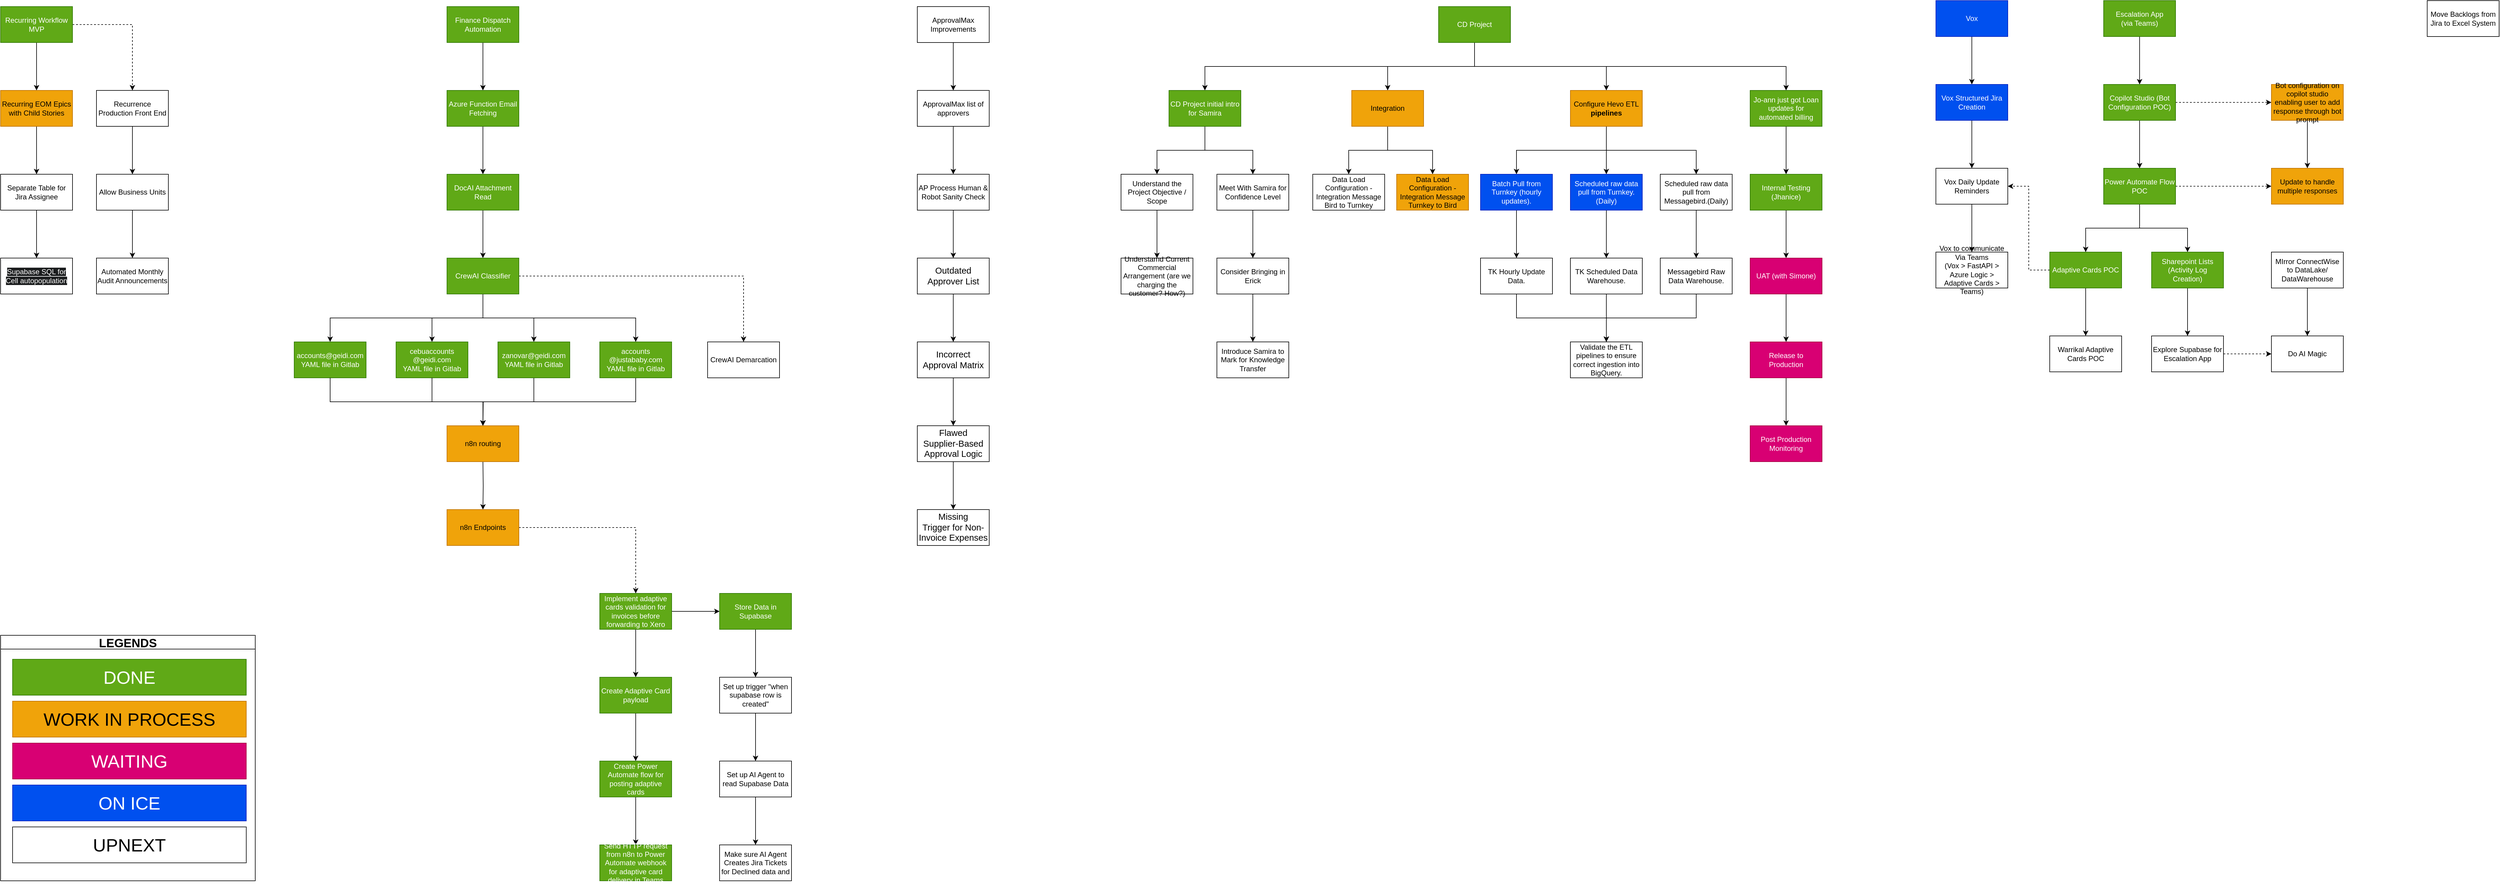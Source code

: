 <mxfile>
    <diagram name="Page-1" id="XuZoVNNHjQJzWPepiiGC">
        <mxGraphModel dx="18600" dy="5340" grid="1" gridSize="10" guides="1" tooltips="1" connect="1" arrows="1" fold="1" page="1" pageScale="1" pageWidth="850" pageHeight="1100" math="0" shadow="0">
            <root>
                <mxCell id="0"/>
                <mxCell id="1" parent="0"/>
                <mxCell id="2" value="" style="edgeStyle=orthogonalEdgeStyle;rounded=0;orthogonalLoop=1;jettySize=auto;html=1;" parent="1" source="3" target="11" edge="1">
                    <mxGeometry relative="1" as="geometry"/>
                </mxCell>
                <mxCell id="3" value="Recurrence Production Front End" style="whiteSpace=wrap;html=1;rounded=0;" parent="1" vertex="1">
                    <mxGeometry x="220" y="-890" width="120" height="60" as="geometry"/>
                </mxCell>
                <mxCell id="4" style="edgeStyle=orthogonalEdgeStyle;rounded=0;orthogonalLoop=1;jettySize=auto;html=1;exitX=0;exitY=0.5;exitDx=0;exitDy=0;entryX=1;entryY=0.5;entryDx=0;entryDy=0;dashed=1;" parent="1" source="6" target="29" edge="1">
                    <mxGeometry relative="1" as="geometry"/>
                </mxCell>
                <mxCell id="5" value="" style="edgeStyle=orthogonalEdgeStyle;rounded=0;orthogonalLoop=1;jettySize=auto;html=1;" parent="1" source="6" target="40" edge="1">
                    <mxGeometry relative="1" as="geometry"/>
                </mxCell>
                <mxCell id="6" value="Adaptive Cards POC" style="rounded=0;whiteSpace=wrap;html=1;fillColor=#60a917;fontColor=#ffffff;strokeColor=#2D7600;" parent="1" vertex="1">
                    <mxGeometry x="3480" y="-620" width="120" height="60" as="geometry"/>
                </mxCell>
                <mxCell id="7" value="" style="edgeStyle=orthogonalEdgeStyle;rounded=0;orthogonalLoop=1;jettySize=auto;html=1;" parent="1" source="8" target="19" edge="1">
                    <mxGeometry relative="1" as="geometry"/>
                </mxCell>
                <mxCell id="8" value="ApprovalMax Improvements" style="rounded=0;whiteSpace=wrap;html=1;" parent="1" vertex="1">
                    <mxGeometry x="1590" y="-1030" width="120" height="60" as="geometry"/>
                </mxCell>
                <mxCell id="9" value="Automated Monthly Audit Announcements" style="rounded=0;whiteSpace=wrap;html=1;" parent="1" vertex="1">
                    <mxGeometry x="220" y="-610" width="120" height="60" as="geometry"/>
                </mxCell>
                <mxCell id="10" style="edgeStyle=orthogonalEdgeStyle;rounded=0;orthogonalLoop=1;jettySize=auto;html=1;exitX=0.5;exitY=1;exitDx=0;exitDy=0;entryX=0.5;entryY=0;entryDx=0;entryDy=0;" parent="1" source="11" target="9" edge="1">
                    <mxGeometry relative="1" as="geometry"/>
                </mxCell>
                <mxCell id="11" value="Allow Business Units" style="rounded=0;whiteSpace=wrap;html=1;" parent="1" vertex="1">
                    <mxGeometry x="220" y="-750" width="120" height="60" as="geometry"/>
                </mxCell>
                <mxCell id="12" value="accounts@geidi.com YAML file in Gitlab" style="rounded=0;whiteSpace=wrap;html=1;fillColor=#60a917;fontColor=#ffffff;strokeColor=#2D7600;" parent="1" vertex="1">
                    <mxGeometry x="550" y="-470" width="120" height="60" as="geometry"/>
                </mxCell>
                <mxCell id="13" style="edgeStyle=orthogonalEdgeStyle;rounded=0;orthogonalLoop=1;jettySize=auto;html=1;entryX=0.5;entryY=0;entryDx=0;entryDy=0;" parent="1" source="14" target="91" edge="1">
                    <mxGeometry relative="1" as="geometry"/>
                </mxCell>
                <mxCell id="14" value="zanovar@geidi.com YAML file in Gitlab" style="whiteSpace=wrap;html=1;rounded=0;fillColor=#60a917;fontColor=#ffffff;strokeColor=#2D7600;" parent="1" vertex="1">
                    <mxGeometry x="890" y="-470" width="120" height="60" as="geometry"/>
                </mxCell>
                <UserObject label="&lt;div&gt;&lt;font color=&quot;#ffffff&quot;&gt;cebuaccounts&lt;/font&gt;&lt;/div&gt;&lt;div&gt;&lt;font color=&quot;#ffffff&quot;&gt;@geidi.com&lt;/font&gt;&lt;/div&gt;&lt;div&gt;&lt;font color=&quot;#ffffff&quot;&gt;YAML file in Gitlab&lt;/font&gt;&lt;/div&gt;" id="15">
                    <mxCell style="whiteSpace=wrap;html=1;rounded=0;fillColor=#60a917;fontColor=#ffffff;strokeColor=#2D7600;" parent="1" vertex="1">
                        <mxGeometry x="720" y="-470" width="120" height="60" as="geometry"/>
                    </mxCell>
                </UserObject>
                <mxCell id="16" style="edgeStyle=orthogonalEdgeStyle;rounded=0;orthogonalLoop=1;jettySize=auto;html=1;exitX=0.5;exitY=1;exitDx=0;exitDy=0;entryX=0.5;entryY=0;entryDx=0;entryDy=0;" parent="1" source="17" target="91" edge="1">
                    <mxGeometry relative="1" as="geometry"/>
                </mxCell>
                <mxCell id="17" value="accounts&lt;div&gt;@justababy.com YAML file in Gitlab&lt;/div&gt;" style="whiteSpace=wrap;html=1;rounded=0;fillColor=#60a917;fontColor=#ffffff;strokeColor=#2D7600;" parent="1" vertex="1">
                    <mxGeometry x="1060" y="-470" width="120" height="60" as="geometry"/>
                </mxCell>
                <mxCell id="18" value="" style="edgeStyle=orthogonalEdgeStyle;rounded=0;orthogonalLoop=1;jettySize=auto;html=1;" parent="1" source="19" target="21" edge="1">
                    <mxGeometry relative="1" as="geometry"/>
                </mxCell>
                <mxCell id="19" value="ApprovalMax list of approvers" style="whiteSpace=wrap;html=1;rounded=0;" parent="1" vertex="1">
                    <mxGeometry x="1590" y="-890" width="120" height="60" as="geometry"/>
                </mxCell>
                <mxCell id="20" value="" style="edgeStyle=orthogonalEdgeStyle;rounded=0;orthogonalLoop=1;jettySize=auto;html=1;" parent="1" source="21" target="64" edge="1">
                    <mxGeometry relative="1" as="geometry"/>
                </mxCell>
                <mxCell id="21" value="AP Process Human &amp;amp; Robot Sanity Check" style="whiteSpace=wrap;html=1;rounded=0;" parent="1" vertex="1">
                    <mxGeometry x="1590" y="-750" width="120" height="60" as="geometry"/>
                </mxCell>
                <mxCell id="22" value="" style="edgeStyle=orthogonalEdgeStyle;rounded=0;orthogonalLoop=1;jettySize=auto;html=1;" parent="1" source="23" target="129" edge="1">
                    <mxGeometry relative="1" as="geometry"/>
                </mxCell>
                <mxCell id="23" value="Escalation App&lt;br&gt;(via Teams)" style="rounded=0;whiteSpace=wrap;html=1;fillColor=#60a917;fontColor=#ffffff;strokeColor=#2D7600;" parent="1" vertex="1">
                    <mxGeometry x="3570" y="-1040" width="120" height="60" as="geometry"/>
                </mxCell>
                <mxCell id="24" value="" style="edgeStyle=orthogonalEdgeStyle;rounded=0;orthogonalLoop=1;jettySize=auto;html=1;" parent="1" source="25" target="27" edge="1">
                    <mxGeometry relative="1" as="geometry"/>
                </mxCell>
                <mxCell id="25" value="Vox" style="rounded=0;whiteSpace=wrap;html=1;fillColor=#0050ef;fontColor=#ffffff;strokeColor=#001DBC;" parent="1" vertex="1">
                    <mxGeometry x="3290" y="-1040" width="120" height="60" as="geometry"/>
                </mxCell>
                <mxCell id="26" value="" style="edgeStyle=orthogonalEdgeStyle;rounded=0;orthogonalLoop=1;jettySize=auto;html=1;" parent="1" source="27" target="29" edge="1">
                    <mxGeometry relative="1" as="geometry"/>
                </mxCell>
                <mxCell id="27" value="Vox Structured Jira Creation" style="whiteSpace=wrap;html=1;rounded=0;fillColor=#0050ef;fontColor=#ffffff;strokeColor=#001DBC;" parent="1" vertex="1">
                    <mxGeometry x="3290" y="-900" width="120" height="60" as="geometry"/>
                </mxCell>
                <mxCell id="28" value="" style="edgeStyle=orthogonalEdgeStyle;rounded=0;orthogonalLoop=1;jettySize=auto;html=1;" parent="1" source="29" target="39" edge="1">
                    <mxGeometry relative="1" as="geometry"/>
                </mxCell>
                <mxCell id="29" value="Vox Daily Update Reminders" style="whiteSpace=wrap;html=1;rounded=0;" parent="1" vertex="1">
                    <mxGeometry x="3290" y="-760" width="120" height="60" as="geometry"/>
                </mxCell>
                <mxCell id="30" style="edgeStyle=orthogonalEdgeStyle;rounded=0;orthogonalLoop=1;jettySize=auto;html=1;exitX=0.5;exitY=1;exitDx=0;exitDy=0;" parent="1" source="32" target="36" edge="1">
                    <mxGeometry relative="1" as="geometry"/>
                </mxCell>
                <mxCell id="31" style="edgeStyle=orthogonalEdgeStyle;rounded=0;orthogonalLoop=1;jettySize=auto;html=1;exitX=0.5;exitY=1;exitDx=0;exitDy=0;entryX=0.5;entryY=0;entryDx=0;entryDy=0;" parent="1" source="32" target="62" edge="1">
                    <mxGeometry relative="1" as="geometry"/>
                </mxCell>
                <mxCell id="32" value="CD Project initial intro for Samira" style="rounded=0;whiteSpace=wrap;html=1;fillColor=#60a917;fontColor=#ffffff;strokeColor=#2D7600;" parent="1" vertex="1">
                    <mxGeometry x="2010" y="-890" width="120" height="60" as="geometry"/>
                </mxCell>
                <mxCell id="33" value="Introduce Samira to Mark for Knowledge Transfer" style="whiteSpace=wrap;html=1;rounded=0;" parent="1" vertex="1">
                    <mxGeometry x="2090" y="-470" width="120" height="60" as="geometry"/>
                </mxCell>
                <mxCell id="34" value="Understamd Current Commercial Arrangement (are we charging the customer? How?)" style="whiteSpace=wrap;html=1;rounded=0;" parent="1" vertex="1">
                    <mxGeometry x="1930" y="-610" width="120" height="60" as="geometry"/>
                </mxCell>
                <mxCell id="35" value="" style="edgeStyle=orthogonalEdgeStyle;rounded=0;orthogonalLoop=1;jettySize=auto;html=1;" parent="1" source="36" target="38" edge="1">
                    <mxGeometry relative="1" as="geometry"/>
                </mxCell>
                <mxCell id="36" value="Meet With Samira for Confidence Level" style="whiteSpace=wrap;html=1;rounded=0;" parent="1" vertex="1">
                    <mxGeometry x="2090" y="-750" width="120" height="60" as="geometry"/>
                </mxCell>
                <mxCell id="37" style="edgeStyle=orthogonalEdgeStyle;rounded=0;orthogonalLoop=1;jettySize=auto;html=1;exitX=0.5;exitY=1;exitDx=0;exitDy=0;entryX=0.5;entryY=0;entryDx=0;entryDy=0;" parent="1" source="38" target="33" edge="1">
                    <mxGeometry relative="1" as="geometry">
                        <mxPoint x="2150" y="-520" as="targetPoint"/>
                    </mxGeometry>
                </mxCell>
                <mxCell id="38" value="Consider Bringing in Erick" style="whiteSpace=wrap;html=1;rounded=0;" parent="1" vertex="1">
                    <mxGeometry x="2090" y="-610" width="120" height="60" as="geometry"/>
                </mxCell>
                <mxCell id="39" value="Vox to communicate Via Teams&lt;br&gt;(Vox &amp;gt; FastAPI &amp;gt; Azure Logic &amp;gt; Adaptive Cards &amp;gt; Teams)" style="whiteSpace=wrap;html=1;rounded=0;" parent="1" vertex="1">
                    <mxGeometry x="3290" y="-620" width="120" height="60" as="geometry"/>
                </mxCell>
                <mxCell id="40" value="Warrikal Adaptive Cards POC" style="whiteSpace=wrap;html=1;rounded=0;" parent="1" vertex="1">
                    <mxGeometry x="3480" y="-480" width="120" height="60" as="geometry"/>
                </mxCell>
                <mxCell id="41" value="Move Backlogs from Jira to Excel System" style="rounded=0;whiteSpace=wrap;html=1;" parent="1" vertex="1">
                    <mxGeometry x="4110" y="-1040" width="120" height="60" as="geometry"/>
                </mxCell>
                <mxCell id="42" style="edgeStyle=orthogonalEdgeStyle;rounded=0;orthogonalLoop=1;jettySize=auto;html=1;exitX=1;exitY=0.5;exitDx=0;exitDy=0;entryX=0;entryY=0.5;entryDx=0;entryDy=0;dashed=1;" parent="1" source="43" target="46" edge="1">
                    <mxGeometry relative="1" as="geometry"/>
                </mxCell>
                <mxCell id="43" value="Explore Supabase for Escalation App" style="rounded=0;whiteSpace=wrap;html=1;" parent="1" vertex="1">
                    <mxGeometry x="3650" y="-480" width="120" height="60" as="geometry"/>
                </mxCell>
                <mxCell id="44" value="" style="edgeStyle=orthogonalEdgeStyle;rounded=0;orthogonalLoop=1;jettySize=auto;html=1;" parent="1" source="45" target="46" edge="1">
                    <mxGeometry relative="1" as="geometry"/>
                </mxCell>
                <mxCell id="45" value="MIrror ConnectWise to DataLake/ DataWarehouse" style="rounded=0;whiteSpace=wrap;html=1;" parent="1" vertex="1">
                    <mxGeometry x="3850" y="-620" width="120" height="60" as="geometry"/>
                </mxCell>
                <mxCell id="46" value="Do AI Magic" style="whiteSpace=wrap;html=1;rounded=0;" parent="1" vertex="1">
                    <mxGeometry x="3850" y="-480" width="120" height="60" as="geometry"/>
                </mxCell>
                <mxCell id="47" value="" style="edgeStyle=orthogonalEdgeStyle;rounded=0;orthogonalLoop=1;jettySize=auto;html=1;" parent="1" source="48" target="50" edge="1">
                    <mxGeometry relative="1" as="geometry"/>
                </mxCell>
                <mxCell id="48" value="Jo-ann just got Loan updates for automated billing" style="rounded=0;whiteSpace=wrap;html=1;fillColor=#60a917;fontColor=#ffffff;strokeColor=#2D7600;" parent="1" vertex="1">
                    <mxGeometry x="2980" y="-890" width="120" height="60" as="geometry"/>
                </mxCell>
                <mxCell id="49" value="" style="edgeStyle=orthogonalEdgeStyle;rounded=0;orthogonalLoop=1;jettySize=auto;html=1;" parent="1" source="50" target="52" edge="1">
                    <mxGeometry relative="1" as="geometry"/>
                </mxCell>
                <mxCell id="50" value="&lt;span data-teams=&quot;true&quot;&gt;Internal Testing (Jhanice)&lt;/span&gt;" style="whiteSpace=wrap;html=1;rounded=0;fillColor=#60a917;fontColor=#ffffff;strokeColor=#2D7600;" parent="1" vertex="1">
                    <mxGeometry x="2980" y="-750" width="120" height="60" as="geometry"/>
                </mxCell>
                <mxCell id="51" value="" style="edgeStyle=orthogonalEdgeStyle;rounded=0;orthogonalLoop=1;jettySize=auto;html=1;" parent="1" source="52" target="54" edge="1">
                    <mxGeometry relative="1" as="geometry"/>
                </mxCell>
                <mxCell id="52" value="UAT (with Simone)" style="whiteSpace=wrap;html=1;rounded=0;fillColor=#d80073;fontColor=#ffffff;strokeColor=#A50040;" parent="1" vertex="1">
                    <mxGeometry x="2980" y="-610" width="120" height="60" as="geometry"/>
                </mxCell>
                <mxCell id="53" value="" style="edgeStyle=orthogonalEdgeStyle;rounded=0;orthogonalLoop=1;jettySize=auto;html=1;" parent="1" source="54" target="55" edge="1">
                    <mxGeometry relative="1" as="geometry"/>
                </mxCell>
                <mxCell id="54" value="Release to Production" style="whiteSpace=wrap;html=1;rounded=0;fillColor=#d80073;fontColor=#ffffff;strokeColor=#A50040;" parent="1" vertex="1">
                    <mxGeometry x="2980" y="-470" width="120" height="60" as="geometry"/>
                </mxCell>
                <mxCell id="55" value="Post Production Monitoring" style="whiteSpace=wrap;html=1;rounded=0;fillColor=#d80073;fontColor=#ffffff;strokeColor=#A50040;" parent="1" vertex="1">
                    <mxGeometry x="2980" y="-330" width="120" height="60" as="geometry"/>
                </mxCell>
                <mxCell id="56" style="edgeStyle=orthogonalEdgeStyle;rounded=0;orthogonalLoop=1;jettySize=auto;html=1;exitX=0.5;exitY=1;exitDx=0;exitDy=0;entryX=0.5;entryY=0;entryDx=0;entryDy=0;" parent="1" source="60" target="32" edge="1">
                    <mxGeometry relative="1" as="geometry"/>
                </mxCell>
                <mxCell id="57" style="edgeStyle=orthogonalEdgeStyle;rounded=0;orthogonalLoop=1;jettySize=auto;html=1;exitX=0.5;exitY=1;exitDx=0;exitDy=0;" parent="1" source="60" target="48" edge="1">
                    <mxGeometry relative="1" as="geometry"/>
                </mxCell>
                <mxCell id="58" style="edgeStyle=orthogonalEdgeStyle;rounded=0;orthogonalLoop=1;jettySize=auto;html=1;exitX=0.5;exitY=1;exitDx=0;exitDy=0;entryX=0.5;entryY=0;entryDx=0;entryDy=0;" parent="1" source="60" target="99" edge="1">
                    <mxGeometry relative="1" as="geometry"/>
                </mxCell>
                <mxCell id="59" style="edgeStyle=orthogonalEdgeStyle;rounded=0;orthogonalLoop=1;jettySize=auto;html=1;exitX=0.5;exitY=1;exitDx=0;exitDy=0;entryX=0.5;entryY=0;entryDx=0;entryDy=0;" parent="1" source="60" target="113" edge="1">
                    <mxGeometry relative="1" as="geometry"/>
                </mxCell>
                <mxCell id="60" value="CD Project" style="rounded=0;whiteSpace=wrap;html=1;fillColor=#60a917;fontColor=#ffffff;strokeColor=#2D7600;" parent="1" vertex="1">
                    <mxGeometry x="2460" y="-1030" width="120" height="60" as="geometry"/>
                </mxCell>
                <mxCell id="61" style="edgeStyle=orthogonalEdgeStyle;rounded=0;orthogonalLoop=1;jettySize=auto;html=1;exitX=0.5;exitY=1;exitDx=0;exitDy=0;entryX=0.5;entryY=0;entryDx=0;entryDy=0;" parent="1" source="62" target="34" edge="1">
                    <mxGeometry relative="1" as="geometry"/>
                </mxCell>
                <mxCell id="62" value="Understand the Project Objective / Scope" style="rounded=0;whiteSpace=wrap;html=1;" parent="1" vertex="1">
                    <mxGeometry x="1930" y="-750" width="120" height="60" as="geometry"/>
                </mxCell>
                <mxCell id="63" value="" style="edgeStyle=orthogonalEdgeStyle;rounded=0;orthogonalLoop=1;jettySize=auto;html=1;" parent="1" source="64" target="74" edge="1">
                    <mxGeometry relative="1" as="geometry"/>
                </mxCell>
                <mxCell id="64" value="&lt;span style=&quot;font-size: 11pt; font-family: Calibri, sans-serif;&quot; lang=&quot;EN-AU&quot;&gt;Outdated&lt;br/&gt;Approver List&lt;/span&gt;" style="whiteSpace=wrap;html=1;rounded=0;" parent="1" vertex="1">
                    <mxGeometry x="1590" y="-610" width="120" height="60" as="geometry"/>
                </mxCell>
                <mxCell id="65" value="" style="edgeStyle=orthogonalEdgeStyle;rounded=0;orthogonalLoop=1;jettySize=auto;html=1;" parent="1" source="67" target="69" edge="1">
                    <mxGeometry relative="1" as="geometry"/>
                </mxCell>
                <mxCell id="66" style="edgeStyle=orthogonalEdgeStyle;rounded=0;orthogonalLoop=1;jettySize=auto;html=1;exitX=1;exitY=0.5;exitDx=0;exitDy=0;entryX=0.5;entryY=0;entryDx=0;entryDy=0;dashed=1;" parent="1" source="67" target="3" edge="1">
                    <mxGeometry relative="1" as="geometry"/>
                </mxCell>
                <mxCell id="67" value="Recurring Workflow MVP" style="rounded=0;whiteSpace=wrap;html=1;fillColor=#60a917;fontColor=#ffffff;strokeColor=#2D7600;" parent="1" vertex="1">
                    <mxGeometry x="60" y="-1030" width="120" height="60" as="geometry"/>
                </mxCell>
                <mxCell id="68" value="" style="edgeStyle=orthogonalEdgeStyle;rounded=0;orthogonalLoop=1;jettySize=auto;html=1;" parent="1" source="69" target="71" edge="1">
                    <mxGeometry relative="1" as="geometry"/>
                </mxCell>
                <mxCell id="69" value="Recurring EOM Epics with Child Stories" style="whiteSpace=wrap;html=1;rounded=0;fillColor=#f0a30a;fontColor=#000000;strokeColor=#BD7000;" parent="1" vertex="1">
                    <mxGeometry x="60" y="-890" width="120" height="60" as="geometry"/>
                </mxCell>
                <mxCell id="70" value="" style="edgeStyle=orthogonalEdgeStyle;rounded=0;orthogonalLoop=1;jettySize=auto;html=1;" parent="1" source="71" target="72" edge="1">
                    <mxGeometry relative="1" as="geometry"/>
                </mxCell>
                <mxCell id="71" value="Separate Table for Jira Assignee" style="whiteSpace=wrap;html=1;rounded=0;" parent="1" vertex="1">
                    <mxGeometry x="60" y="-750" width="120" height="60" as="geometry"/>
                </mxCell>
                <mxCell id="72" value="&lt;span style=&quot;float: none; display: inline !important; color: rgb(255, 255, 255); background-color: rgb(27, 29, 30);&quot;&gt;Supabase SQL for Cell autopopulation&lt;/span&gt;" style="whiteSpace=wrap;html=1;rounded=0;" parent="1" vertex="1">
                    <mxGeometry x="60" y="-610" width="120" height="60" as="geometry"/>
                </mxCell>
                <mxCell id="73" value="" style="edgeStyle=orthogonalEdgeStyle;rounded=0;orthogonalLoop=1;jettySize=auto;html=1;" parent="1" source="74" target="76" edge="1">
                    <mxGeometry relative="1" as="geometry"/>
                </mxCell>
                <mxCell id="74" value="&lt;span style=&quot;font-family: Calibri, sans-serif; font-size: 14.667px;&quot;&gt;Incorrect&lt;/span&gt;&lt;br style=&quot;font-family: Calibri, sans-serif; font-size: 14.667px;&quot;&gt;&lt;span style=&quot;font-family: Calibri, sans-serif; font-size: 14.667px;&quot;&gt;Approval Matrix&lt;/span&gt;" style="whiteSpace=wrap;html=1;rounded=0;" parent="1" vertex="1">
                    <mxGeometry x="1590" y="-470" width="120" height="60" as="geometry"/>
                </mxCell>
                <mxCell id="75" value="" style="edgeStyle=orthogonalEdgeStyle;rounded=0;orthogonalLoop=1;jettySize=auto;html=1;" parent="1" source="76" target="77" edge="1">
                    <mxGeometry relative="1" as="geometry"/>
                </mxCell>
                <mxCell id="76" value="&lt;span style=&quot;font-family: Calibri, sans-serif; font-size: 14.667px;&quot;&gt;Flawed&lt;/span&gt;&lt;br style=&quot;font-family: Calibri, sans-serif; font-size: 14.667px;&quot;&gt;&lt;span style=&quot;font-family: Calibri, sans-serif; font-size: 14.667px;&quot;&gt;Supplier-Based Approval Logic&lt;/span&gt;" style="whiteSpace=wrap;html=1;rounded=0;" parent="1" vertex="1">
                    <mxGeometry x="1590" y="-330" width="120" height="60" as="geometry"/>
                </mxCell>
                <mxCell id="77" value="&lt;span style=&quot;font-family: Calibri, sans-serif; font-size: 14.667px;&quot;&gt;Missing&lt;/span&gt;&lt;br style=&quot;font-family: Calibri, sans-serif; font-size: 14.667px;&quot;&gt;&lt;span style=&quot;font-family: Calibri, sans-serif; font-size: 14.667px;&quot;&gt;Trigger for Non-Invoice Expenses&lt;/span&gt;" style="whiteSpace=wrap;html=1;rounded=0;" parent="1" vertex="1">
                    <mxGeometry x="1590" y="-190" width="120" height="60" as="geometry"/>
                </mxCell>
                <mxCell id="78" value="" style="edgeStyle=orthogonalEdgeStyle;rounded=0;orthogonalLoop=1;jettySize=auto;html=1;" parent="1" source="79" target="81" edge="1">
                    <mxGeometry relative="1" as="geometry"/>
                </mxCell>
                <mxCell id="79" value="Finance Dispatch Automation" style="rounded=0;whiteSpace=wrap;html=1;fillColor=#60a917;fontColor=#ffffff;strokeColor=#2D7600;" parent="1" vertex="1">
                    <mxGeometry x="805" y="-1030" width="120" height="60" as="geometry"/>
                </mxCell>
                <mxCell id="80" value="" style="edgeStyle=orthogonalEdgeStyle;rounded=0;orthogonalLoop=1;jettySize=auto;html=1;" parent="1" source="81" target="83" edge="1">
                    <mxGeometry relative="1" as="geometry"/>
                </mxCell>
                <mxCell id="81" value="Azure Function Email Fetching" style="rounded=0;whiteSpace=wrap;html=1;fillColor=#60a917;fontColor=#ffffff;strokeColor=#2D7600;" parent="1" vertex="1">
                    <mxGeometry x="805" y="-890" width="120" height="60" as="geometry"/>
                </mxCell>
                <mxCell id="82" value="" style="edgeStyle=orthogonalEdgeStyle;rounded=0;orthogonalLoop=1;jettySize=auto;html=1;" parent="1" source="83" target="89" edge="1">
                    <mxGeometry relative="1" as="geometry"/>
                </mxCell>
                <mxCell id="83" value="DocAI Attachment Read" style="whiteSpace=wrap;html=1;rounded=0;fillColor=#60a917;fontColor=#ffffff;strokeColor=#2D7600;" parent="1" vertex="1">
                    <mxGeometry x="805" y="-750" width="120" height="60" as="geometry"/>
                </mxCell>
                <mxCell id="84" style="edgeStyle=orthogonalEdgeStyle;rounded=0;orthogonalLoop=1;jettySize=auto;html=1;exitX=0.5;exitY=1;exitDx=0;exitDy=0;entryX=0.5;entryY=0;entryDx=0;entryDy=0;" parent="1" source="89" target="12" edge="1">
                    <mxGeometry relative="1" as="geometry"/>
                </mxCell>
                <mxCell id="85" style="edgeStyle=orthogonalEdgeStyle;rounded=0;orthogonalLoop=1;jettySize=auto;html=1;exitX=0.5;exitY=1;exitDx=0;exitDy=0;" parent="1" source="89" target="15" edge="1">
                    <mxGeometry relative="1" as="geometry"/>
                </mxCell>
                <mxCell id="86" style="edgeStyle=orthogonalEdgeStyle;rounded=0;orthogonalLoop=1;jettySize=auto;html=1;exitX=0.5;exitY=1;exitDx=0;exitDy=0;" parent="1" source="89" target="14" edge="1">
                    <mxGeometry relative="1" as="geometry"/>
                </mxCell>
                <mxCell id="87" style="edgeStyle=orthogonalEdgeStyle;rounded=0;orthogonalLoop=1;jettySize=auto;html=1;exitX=0.5;exitY=1;exitDx=0;exitDy=0;" parent="1" source="89" target="17" edge="1">
                    <mxGeometry relative="1" as="geometry"/>
                </mxCell>
                <mxCell id="88" value="" style="edgeStyle=orthogonalEdgeStyle;rounded=0;orthogonalLoop=1;jettySize=auto;html=1;dashed=1;" parent="1" source="89" target="96" edge="1">
                    <mxGeometry relative="1" as="geometry"/>
                </mxCell>
                <mxCell id="89" value="CrewAI Classifier" style="whiteSpace=wrap;html=1;rounded=0;fillColor=#60a917;fontColor=#ffffff;strokeColor=#2D7600;" parent="1" vertex="1">
                    <mxGeometry x="805" y="-610" width="120" height="60" as="geometry"/>
                </mxCell>
                <mxCell id="90" value="" style="edgeStyle=orthogonalEdgeStyle;rounded=0;orthogonalLoop=1;jettySize=auto;html=1;" parent="1" target="95" edge="1">
                    <mxGeometry relative="1" as="geometry">
                        <mxPoint x="865" y="-270" as="sourcePoint"/>
                    </mxGeometry>
                </mxCell>
                <mxCell id="91" value="n8n routing" style="whiteSpace=wrap;html=1;rounded=0;fillColor=#f0a30a;fontColor=#000000;strokeColor=#BD7000;" parent="1" vertex="1">
                    <mxGeometry x="805" y="-330" width="120" height="60" as="geometry"/>
                </mxCell>
                <mxCell id="92" style="edgeStyle=orthogonalEdgeStyle;rounded=0;orthogonalLoop=1;jettySize=auto;html=1;exitX=0.5;exitY=1;exitDx=0;exitDy=0;" parent="1" source="12" edge="1">
                    <mxGeometry relative="1" as="geometry">
                        <mxPoint x="865" y="-330" as="targetPoint"/>
                    </mxGeometry>
                </mxCell>
                <mxCell id="93" style="edgeStyle=orthogonalEdgeStyle;rounded=0;orthogonalLoop=1;jettySize=auto;html=1;exitX=0.5;exitY=1;exitDx=0;exitDy=0;entryX=0.5;entryY=0;entryDx=0;entryDy=0;" parent="1" source="15" target="91" edge="1">
                    <mxGeometry relative="1" as="geometry"/>
                </mxCell>
                <mxCell id="94" style="edgeStyle=orthogonalEdgeStyle;rounded=0;orthogonalLoop=1;jettySize=auto;html=1;exitX=1;exitY=0.5;exitDx=0;exitDy=0;dashed=1;entryX=0.5;entryY=0;entryDx=0;entryDy=0;" parent="1" source="95" target="107" edge="1">
                    <mxGeometry relative="1" as="geometry">
                        <mxPoint x="1200" y="-90" as="targetPoint"/>
                    </mxGeometry>
                </mxCell>
                <mxCell id="95" value="n8n Endpoints" style="whiteSpace=wrap;html=1;rounded=0;fillColor=#f0a30a;fontColor=#000000;strokeColor=#BD7000;" parent="1" vertex="1">
                    <mxGeometry x="805" y="-190" width="120" height="60" as="geometry"/>
                </mxCell>
                <mxCell id="96" value="CrewAI Demarcation" style="whiteSpace=wrap;html=1;rounded=0;" parent="1" vertex="1">
                    <mxGeometry x="1240" y="-470" width="120" height="60" as="geometry"/>
                </mxCell>
                <mxCell id="97" value="" style="edgeStyle=orthogonalEdgeStyle;rounded=0;orthogonalLoop=1;jettySize=auto;html=1;" parent="1" source="99" target="108" edge="1">
                    <mxGeometry relative="1" as="geometry"/>
                </mxCell>
                <mxCell id="98" style="edgeStyle=orthogonalEdgeStyle;rounded=0;orthogonalLoop=1;jettySize=auto;html=1;exitX=0.5;exitY=1;exitDx=0;exitDy=0;entryX=0.5;entryY=0;entryDx=0;entryDy=0;" parent="1" source="99" target="109" edge="1">
                    <mxGeometry relative="1" as="geometry"/>
                </mxCell>
                <mxCell id="99" value="Integration" style="rounded=0;whiteSpace=wrap;html=1;fillColor=#f0a30a;fontColor=#000000;strokeColor=#BD7000;" parent="1" vertex="1">
                    <mxGeometry x="2315" y="-890" width="120" height="60" as="geometry"/>
                </mxCell>
                <mxCell id="100" value="" style="edgeStyle=orthogonalEdgeStyle;rounded=0;orthogonalLoop=1;jettySize=auto;html=1;" parent="1" source="101" target="103" edge="1">
                    <mxGeometry relative="1" as="geometry"/>
                </mxCell>
                <mxCell id="101" value="Create Adaptive Card payload" style="rounded=0;whiteSpace=wrap;html=1;fillColor=#60a917;fontColor=#ffffff;strokeColor=#2D7600;" parent="1" vertex="1">
                    <mxGeometry x="1060" y="90" width="120" height="60" as="geometry"/>
                </mxCell>
                <mxCell id="102" value="" style="edgeStyle=orthogonalEdgeStyle;rounded=0;orthogonalLoop=1;jettySize=auto;html=1;" parent="1" source="103" target="104" edge="1">
                    <mxGeometry relative="1" as="geometry"/>
                </mxCell>
                <mxCell id="103" value="Create Power Automate flow for posting adaptive cards" style="whiteSpace=wrap;html=1;rounded=0;fillColor=#60a917;fontColor=#ffffff;strokeColor=#2D7600;" parent="1" vertex="1">
                    <mxGeometry x="1060" y="230" width="120" height="60" as="geometry"/>
                </mxCell>
                <mxCell id="104" value="Send HTTP request from n8n to Power Automate webhook for adaptive card delivery in Teams" style="whiteSpace=wrap;html=1;rounded=0;fillColor=#60a917;fontColor=#ffffff;strokeColor=#2D7600;" parent="1" vertex="1">
                    <mxGeometry x="1060" y="370" width="120" height="60" as="geometry"/>
                </mxCell>
                <mxCell id="105" value="" style="edgeStyle=orthogonalEdgeStyle;rounded=0;orthogonalLoop=1;jettySize=auto;html=1;" parent="1" source="107" target="101" edge="1">
                    <mxGeometry relative="1" as="geometry"/>
                </mxCell>
                <mxCell id="106" value="" style="edgeStyle=orthogonalEdgeStyle;rounded=0;orthogonalLoop=1;jettySize=auto;html=1;" parent="1" source="107" target="146" edge="1">
                    <mxGeometry relative="1" as="geometry"/>
                </mxCell>
                <mxCell id="107" value="Implement adaptive cards validation for invoices before forwarding to Xero" style="whiteSpace=wrap;html=1;rounded=0;fillColor=#60a917;fontColor=#ffffff;strokeColor=#2D7600;" parent="1" vertex="1">
                    <mxGeometry x="1060" y="-50" width="120" height="60" as="geometry"/>
                </mxCell>
                <mxCell id="108" value="&lt;div&gt;Data Load Configuration - Integration Message Bird to Turnkey&lt;/div&gt;" style="whiteSpace=wrap;html=1;rounded=0;" parent="1" vertex="1">
                    <mxGeometry x="2250" y="-750" width="120" height="60" as="geometry"/>
                </mxCell>
                <mxCell id="109" value="&lt;span data-teams=&quot;true&quot;&gt;Data Load Configuration - Integration Message Turnkey to Bird&lt;/span&gt;" style="rounded=0;whiteSpace=wrap;html=1;fillColor=#f0a30a;fontColor=#000000;strokeColor=#BD7000;" parent="1" vertex="1">
                    <mxGeometry x="2390" y="-750" width="120" height="60" as="geometry"/>
                </mxCell>
                <mxCell id="110" style="edgeStyle=orthogonalEdgeStyle;rounded=0;orthogonalLoop=1;jettySize=auto;html=1;exitX=0.5;exitY=1;exitDx=0;exitDy=0;entryX=0.5;entryY=0;entryDx=0;entryDy=0;" parent="1" source="113" target="115" edge="1">
                    <mxGeometry relative="1" as="geometry"/>
                </mxCell>
                <mxCell id="111" style="edgeStyle=orthogonalEdgeStyle;rounded=0;orthogonalLoop=1;jettySize=auto;html=1;exitX=0.5;exitY=1;exitDx=0;exitDy=0;entryX=0.5;entryY=0;entryDx=0;entryDy=0;" parent="1" source="113" target="117" edge="1">
                    <mxGeometry relative="1" as="geometry"/>
                </mxCell>
                <mxCell id="112" style="edgeStyle=orthogonalEdgeStyle;rounded=0;orthogonalLoop=1;jettySize=auto;html=1;exitX=0.5;exitY=1;exitDx=0;exitDy=0;entryX=0.5;entryY=0;entryDx=0;entryDy=0;" parent="1" source="113" target="119" edge="1">
                    <mxGeometry relative="1" as="geometry"/>
                </mxCell>
                <mxCell id="113" value="&lt;span data-teams=&quot;true&quot;&gt;&lt;span style=&quot;font-size: inherit;&quot;&gt;Configure Hevo ETL&lt;/span&gt;&lt;strong&gt; pipelines&lt;/strong&gt;&lt;/span&gt;" style="rounded=0;whiteSpace=wrap;html=1;fillColor=#f0a30a;fontColor=#000000;strokeColor=#BD7000;" parent="1" vertex="1">
                    <mxGeometry x="2680" y="-890" width="120" height="60" as="geometry"/>
                </mxCell>
                <mxCell id="114" value="" style="edgeStyle=orthogonalEdgeStyle;rounded=0;orthogonalLoop=1;jettySize=auto;html=1;" parent="1" source="115" target="121" edge="1">
                    <mxGeometry relative="1" as="geometry"/>
                </mxCell>
                <mxCell id="115" value="&lt;span data-teams=&quot;true&quot;&gt;&lt;table&gt;&lt;tbody&gt;&lt;tr&gt;&lt;td&gt;Batch Pull from Turnkey (hourly updates).&lt;/td&gt;&lt;/tr&gt;&lt;/tbody&gt;&lt;/table&gt;&lt;/span&gt;" style="rounded=0;whiteSpace=wrap;html=1;fillColor=#0050ef;strokeColor=#001DBC;fontColor=#ffffff;" parent="1" vertex="1">
                    <mxGeometry x="2530" y="-750" width="120" height="60" as="geometry"/>
                </mxCell>
                <mxCell id="116" value="" style="edgeStyle=orthogonalEdgeStyle;rounded=0;orthogonalLoop=1;jettySize=auto;html=1;" parent="1" source="117" target="123" edge="1">
                    <mxGeometry relative="1" as="geometry"/>
                </mxCell>
                <mxCell id="117" value="&lt;span data-teams=&quot;true&quot;&gt;Scheduled raw data pull from Turnkey.(Daily)&lt;/span&gt;" style="rounded=0;whiteSpace=wrap;html=1;fillColor=#0050ef;fontColor=#ffffff;strokeColor=#001DBC;" parent="1" vertex="1">
                    <mxGeometry x="2680" y="-750" width="120" height="60" as="geometry"/>
                </mxCell>
                <mxCell id="118" value="" style="edgeStyle=orthogonalEdgeStyle;rounded=0;orthogonalLoop=1;jettySize=auto;html=1;" parent="1" source="119" target="125" edge="1">
                    <mxGeometry relative="1" as="geometry"/>
                </mxCell>
                <mxCell id="119" value="&lt;span data-teams=&quot;true&quot;&gt;&lt;table&gt;&lt;tbody&gt;&lt;tr&gt;&lt;td&gt;Scheduled raw data pull from Messagebird.(Daily)&lt;/td&gt;&lt;/tr&gt;&lt;/tbody&gt;&lt;/table&gt;&lt;/span&gt;" style="rounded=0;whiteSpace=wrap;html=1;" parent="1" vertex="1">
                    <mxGeometry x="2830" y="-750" width="120" height="60" as="geometry"/>
                </mxCell>
                <mxCell id="120" style="edgeStyle=orthogonalEdgeStyle;rounded=0;orthogonalLoop=1;jettySize=auto;html=1;exitX=0.5;exitY=1;exitDx=0;exitDy=0;entryX=0.5;entryY=0;entryDx=0;entryDy=0;" parent="1" source="121" target="126" edge="1">
                    <mxGeometry relative="1" as="geometry"/>
                </mxCell>
                <mxCell id="121" value="&lt;span data-teams=&quot;true&quot;&gt;&lt;table&gt;&lt;tbody&gt;&lt;tr&gt;&lt;td&gt;TK Hourly Update Data.&lt;/td&gt;&lt;/tr&gt;&lt;/tbody&gt;&lt;/table&gt;&lt;/span&gt;" style="whiteSpace=wrap;html=1;rounded=0;" parent="1" vertex="1">
                    <mxGeometry x="2530" y="-610" width="120" height="60" as="geometry"/>
                </mxCell>
                <mxCell id="122" style="edgeStyle=orthogonalEdgeStyle;rounded=0;orthogonalLoop=1;jettySize=auto;html=1;exitX=0.5;exitY=1;exitDx=0;exitDy=0;entryX=0.5;entryY=0;entryDx=0;entryDy=0;" parent="1" source="123" target="126" edge="1">
                    <mxGeometry relative="1" as="geometry"/>
                </mxCell>
                <mxCell id="123" value="&lt;span data-teams=&quot;true&quot;&gt;TK Scheduled Data Warehouse.&lt;/span&gt;" style="whiteSpace=wrap;html=1;rounded=0;" parent="1" vertex="1">
                    <mxGeometry x="2680" y="-610" width="120" height="60" as="geometry"/>
                </mxCell>
                <mxCell id="124" style="edgeStyle=orthogonalEdgeStyle;rounded=0;orthogonalLoop=1;jettySize=auto;html=1;exitX=0.5;exitY=1;exitDx=0;exitDy=0;entryX=0.5;entryY=0;entryDx=0;entryDy=0;" parent="1" source="125" target="126" edge="1">
                    <mxGeometry relative="1" as="geometry"/>
                </mxCell>
                <mxCell id="125" value="&lt;span data-teams=&quot;true&quot;&gt;&lt;table&gt;&lt;tbody&gt;&lt;tr&gt;&lt;td&gt;Messagebird Raw Data Warehouse.&lt;/td&gt;&lt;/tr&gt;&lt;/tbody&gt;&lt;/table&gt;&lt;/span&gt;" style="whiteSpace=wrap;html=1;rounded=0;" parent="1" vertex="1">
                    <mxGeometry x="2830" y="-610" width="120" height="60" as="geometry"/>
                </mxCell>
                <mxCell id="126" value="&lt;span data-teams=&quot;true&quot;&gt;Validate the ETL pipelines to ensure correct ingestion into BigQuery.&lt;/span&gt;" style="rounded=0;whiteSpace=wrap;html=1;" parent="1" vertex="1">
                    <mxGeometry x="2680" y="-470" width="120" height="60" as="geometry"/>
                </mxCell>
                <mxCell id="127" value="" style="edgeStyle=orthogonalEdgeStyle;rounded=0;orthogonalLoop=1;jettySize=auto;html=1;" parent="1" source="129" target="133" edge="1">
                    <mxGeometry relative="1" as="geometry"/>
                </mxCell>
                <mxCell id="128" style="edgeStyle=orthogonalEdgeStyle;rounded=0;orthogonalLoop=1;jettySize=auto;html=1;exitX=1;exitY=0.5;exitDx=0;exitDy=0;entryX=0;entryY=0.5;entryDx=0;entryDy=0;dashed=1;" parent="1" source="129" target="137" edge="1">
                    <mxGeometry relative="1" as="geometry"/>
                </mxCell>
                <mxCell id="129" value="Copilot Studio (Bot Configuration POC)" style="whiteSpace=wrap;html=1;fillColor=#60a917;strokeColor=#2D7600;fontColor=#ffffff;rounded=0;" parent="1" vertex="1">
                    <mxGeometry x="3570" y="-900" width="120" height="60" as="geometry"/>
                </mxCell>
                <mxCell id="130" value="" style="edgeStyle=orthogonalEdgeStyle;rounded=0;orthogonalLoop=1;jettySize=auto;html=1;" parent="1" source="133" target="6" edge="1">
                    <mxGeometry relative="1" as="geometry"/>
                </mxCell>
                <mxCell id="131" style="edgeStyle=orthogonalEdgeStyle;rounded=0;orthogonalLoop=1;jettySize=auto;html=1;exitX=0.5;exitY=1;exitDx=0;exitDy=0;entryX=0.5;entryY=0;entryDx=0;entryDy=0;" parent="1" source="133" target="135" edge="1">
                    <mxGeometry relative="1" as="geometry"/>
                </mxCell>
                <mxCell id="132" value="" style="edgeStyle=orthogonalEdgeStyle;rounded=0;orthogonalLoop=1;jettySize=auto;html=1;dashed=1;" parent="1" source="133" target="138" edge="1">
                    <mxGeometry relative="1" as="geometry"/>
                </mxCell>
                <mxCell id="133" value="Power Automate Flow POC" style="whiteSpace=wrap;html=1;fillColor=#60a917;strokeColor=#2D7600;fontColor=#ffffff;rounded=0;" parent="1" vertex="1">
                    <mxGeometry x="3570" y="-760" width="120" height="60" as="geometry"/>
                </mxCell>
                <mxCell id="134" value="" style="edgeStyle=orthogonalEdgeStyle;rounded=0;orthogonalLoop=1;jettySize=auto;html=1;" parent="1" source="135" target="43" edge="1">
                    <mxGeometry relative="1" as="geometry"/>
                </mxCell>
                <mxCell id="135" value="Sharepoint Lists&lt;br&gt;(Activity Log Creation)" style="rounded=0;whiteSpace=wrap;html=1;fillColor=#60a917;fontColor=#ffffff;strokeColor=#2D7600;" parent="1" vertex="1">
                    <mxGeometry x="3650" y="-620" width="120" height="60" as="geometry"/>
                </mxCell>
                <mxCell id="136" value="" style="edgeStyle=orthogonalEdgeStyle;rounded=0;orthogonalLoop=1;jettySize=auto;html=1;" parent="1" source="137" target="138" edge="1">
                    <mxGeometry relative="1" as="geometry"/>
                </mxCell>
                <mxCell id="137" value="&lt;span data-teams=&quot;true&quot;&gt;Bot configuration on copilot studio enabling user to add response through bot prompt&lt;/span&gt;" style="rounded=0;whiteSpace=wrap;html=1;fillColor=#f0a30a;fontColor=#000000;strokeColor=#BD7000;" parent="1" vertex="1">
                    <mxGeometry x="3850" y="-900" width="120" height="60" as="geometry"/>
                </mxCell>
                <mxCell id="138" value="Update to handle multiple responses" style="whiteSpace=wrap;html=1;fillColor=#f0a30a;strokeColor=#BD7000;fontColor=#000000;rounded=0;" parent="1" vertex="1">
                    <mxGeometry x="3850" y="-760" width="120" height="60" as="geometry"/>
                </mxCell>
                <mxCell id="139" value="&lt;font style=&quot;font-size: 20px;&quot;&gt;LEGENDS&lt;/font&gt;" style="swimlane;whiteSpace=wrap;html=1;" parent="1" vertex="1">
                    <mxGeometry x="60" y="20" width="425" height="410" as="geometry"/>
                </mxCell>
                <mxCell id="140" value="&lt;font style=&quot;font-size: 30px;&quot;&gt;DONE&lt;/font&gt;" style="rounded=0;whiteSpace=wrap;html=1;fillColor=#60a917;fontColor=#ffffff;strokeColor=#2D7600;" parent="139" vertex="1">
                    <mxGeometry x="20" y="40" width="390" height="60" as="geometry"/>
                </mxCell>
                <mxCell id="141" value="&lt;font style=&quot;font-size: 30px;&quot;&gt;WORK IN PROCESS&lt;/font&gt;" style="rounded=0;whiteSpace=wrap;html=1;fillColor=#f0a30a;strokeColor=#BD7000;fontColor=#000000;" parent="139" vertex="1">
                    <mxGeometry x="20" y="110" width="390" height="60" as="geometry"/>
                </mxCell>
                <mxCell id="142" value="&lt;font style=&quot;font-size: 30px;&quot;&gt;WAITING&lt;/font&gt;" style="rounded=0;whiteSpace=wrap;html=1;fillColor=#d80073;fontColor=#ffffff;strokeColor=#A50040;" parent="139" vertex="1">
                    <mxGeometry x="20" y="180" width="390" height="60" as="geometry"/>
                </mxCell>
                <mxCell id="143" value="&lt;font style=&quot;font-size: 30px;&quot;&gt;ON ICE&lt;/font&gt;" style="rounded=0;whiteSpace=wrap;html=1;fillColor=#0050ef;fontColor=#ffffff;strokeColor=#001DBC;" parent="139" vertex="1">
                    <mxGeometry x="20" y="250" width="390" height="60" as="geometry"/>
                </mxCell>
                <mxCell id="144" value="&lt;font style=&quot;font-size: 30px;&quot;&gt;UPNEXT&lt;/font&gt;" style="rounded=0;whiteSpace=wrap;html=1;" parent="139" vertex="1">
                    <mxGeometry x="20" y="320" width="390" height="60" as="geometry"/>
                </mxCell>
                <mxCell id="145" value="" style="edgeStyle=orthogonalEdgeStyle;rounded=0;orthogonalLoop=1;jettySize=auto;html=1;" parent="1" source="146" target="148" edge="1">
                    <mxGeometry relative="1" as="geometry"/>
                </mxCell>
                <mxCell id="146" value="Store Data in Supabase" style="whiteSpace=wrap;html=1;rounded=0;fillColor=#60a917;fontColor=#ffffff;strokeColor=#2D7600;" parent="1" vertex="1">
                    <mxGeometry x="1260" y="-50" width="120" height="60" as="geometry"/>
                </mxCell>
                <mxCell id="147" value="" style="edgeStyle=orthogonalEdgeStyle;rounded=0;orthogonalLoop=1;jettySize=auto;html=1;" parent="1" source="148" target="150" edge="1">
                    <mxGeometry relative="1" as="geometry"/>
                </mxCell>
                <mxCell id="148" value="Set up trigger &quot;when supabase row is created&quot;" style="whiteSpace=wrap;html=1;rounded=0;" parent="1" vertex="1">
                    <mxGeometry x="1260" y="90" width="120" height="60" as="geometry"/>
                </mxCell>
                <mxCell id="149" value="" style="edgeStyle=orthogonalEdgeStyle;rounded=0;orthogonalLoop=1;jettySize=auto;html=1;" parent="1" source="150" target="151" edge="1">
                    <mxGeometry relative="1" as="geometry"/>
                </mxCell>
                <mxCell id="150" value="Set up AI Agent to read Supabase Data" style="whiteSpace=wrap;html=1;rounded=0;" parent="1" vertex="1">
                    <mxGeometry x="1260" y="230" width="120" height="60" as="geometry"/>
                </mxCell>
                <mxCell id="151" value="Make sure AI Agent Creates Jira Tickets for Declined data and" style="whiteSpace=wrap;html=1;rounded=0;" parent="1" vertex="1">
                    <mxGeometry x="1260" y="370" width="120" height="60" as="geometry"/>
                </mxCell>
            </root>
        </mxGraphModel>
    </diagram>
</mxfile>
